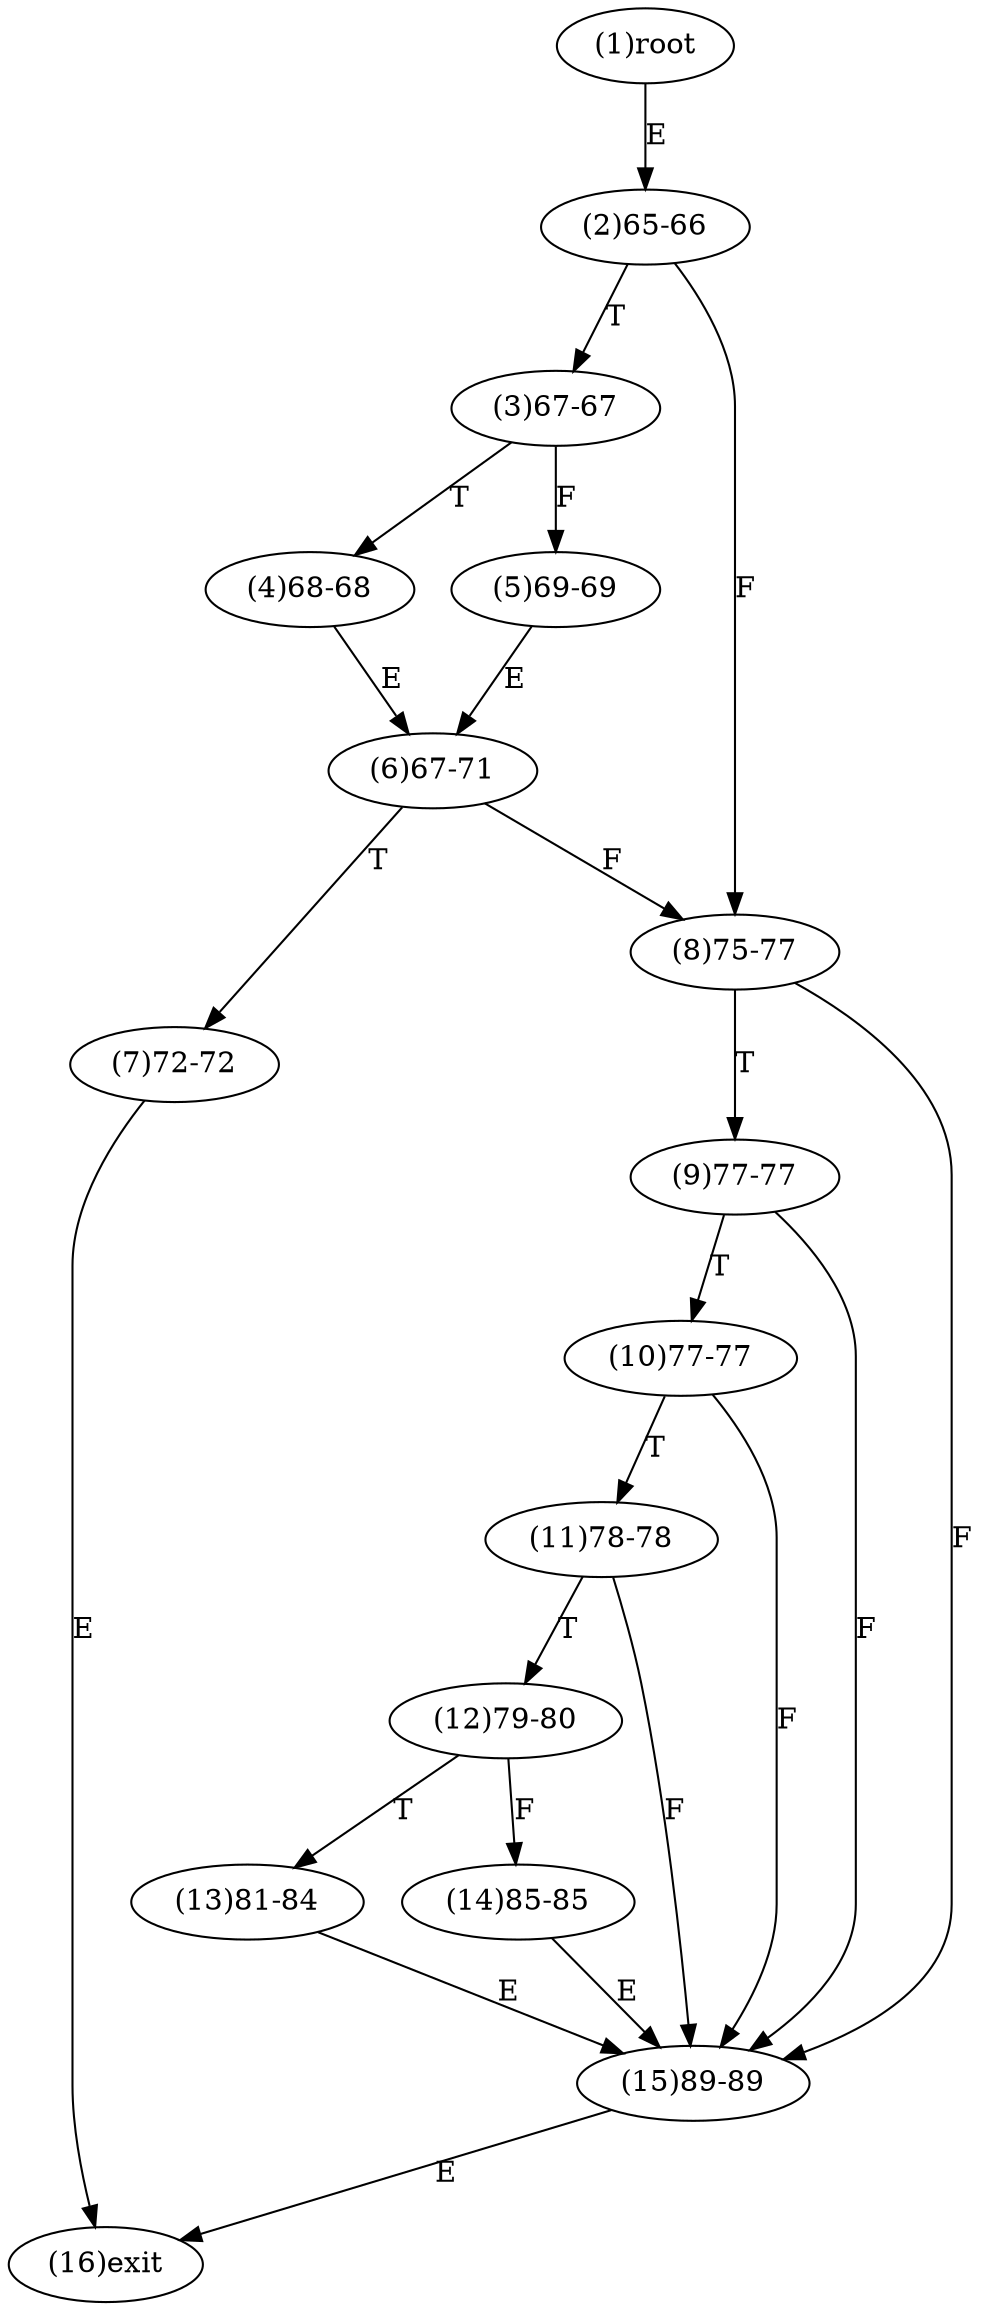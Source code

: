 digraph "" { 
1[ label="(1)root"];
2[ label="(2)65-66"];
3[ label="(3)67-67"];
4[ label="(4)68-68"];
5[ label="(5)69-69"];
6[ label="(6)67-71"];
7[ label="(7)72-72"];
8[ label="(8)75-77"];
9[ label="(9)77-77"];
10[ label="(10)77-77"];
11[ label="(11)78-78"];
12[ label="(12)79-80"];
13[ label="(13)81-84"];
14[ label="(14)85-85"];
15[ label="(15)89-89"];
16[ label="(16)exit"];
1->2[ label="E"];
2->8[ label="F"];
2->3[ label="T"];
3->5[ label="F"];
3->4[ label="T"];
4->6[ label="E"];
5->6[ label="E"];
6->8[ label="F"];
6->7[ label="T"];
7->16[ label="E"];
8->15[ label="F"];
8->9[ label="T"];
9->15[ label="F"];
9->10[ label="T"];
10->15[ label="F"];
10->11[ label="T"];
11->15[ label="F"];
11->12[ label="T"];
12->14[ label="F"];
12->13[ label="T"];
13->15[ label="E"];
14->15[ label="E"];
15->16[ label="E"];
}